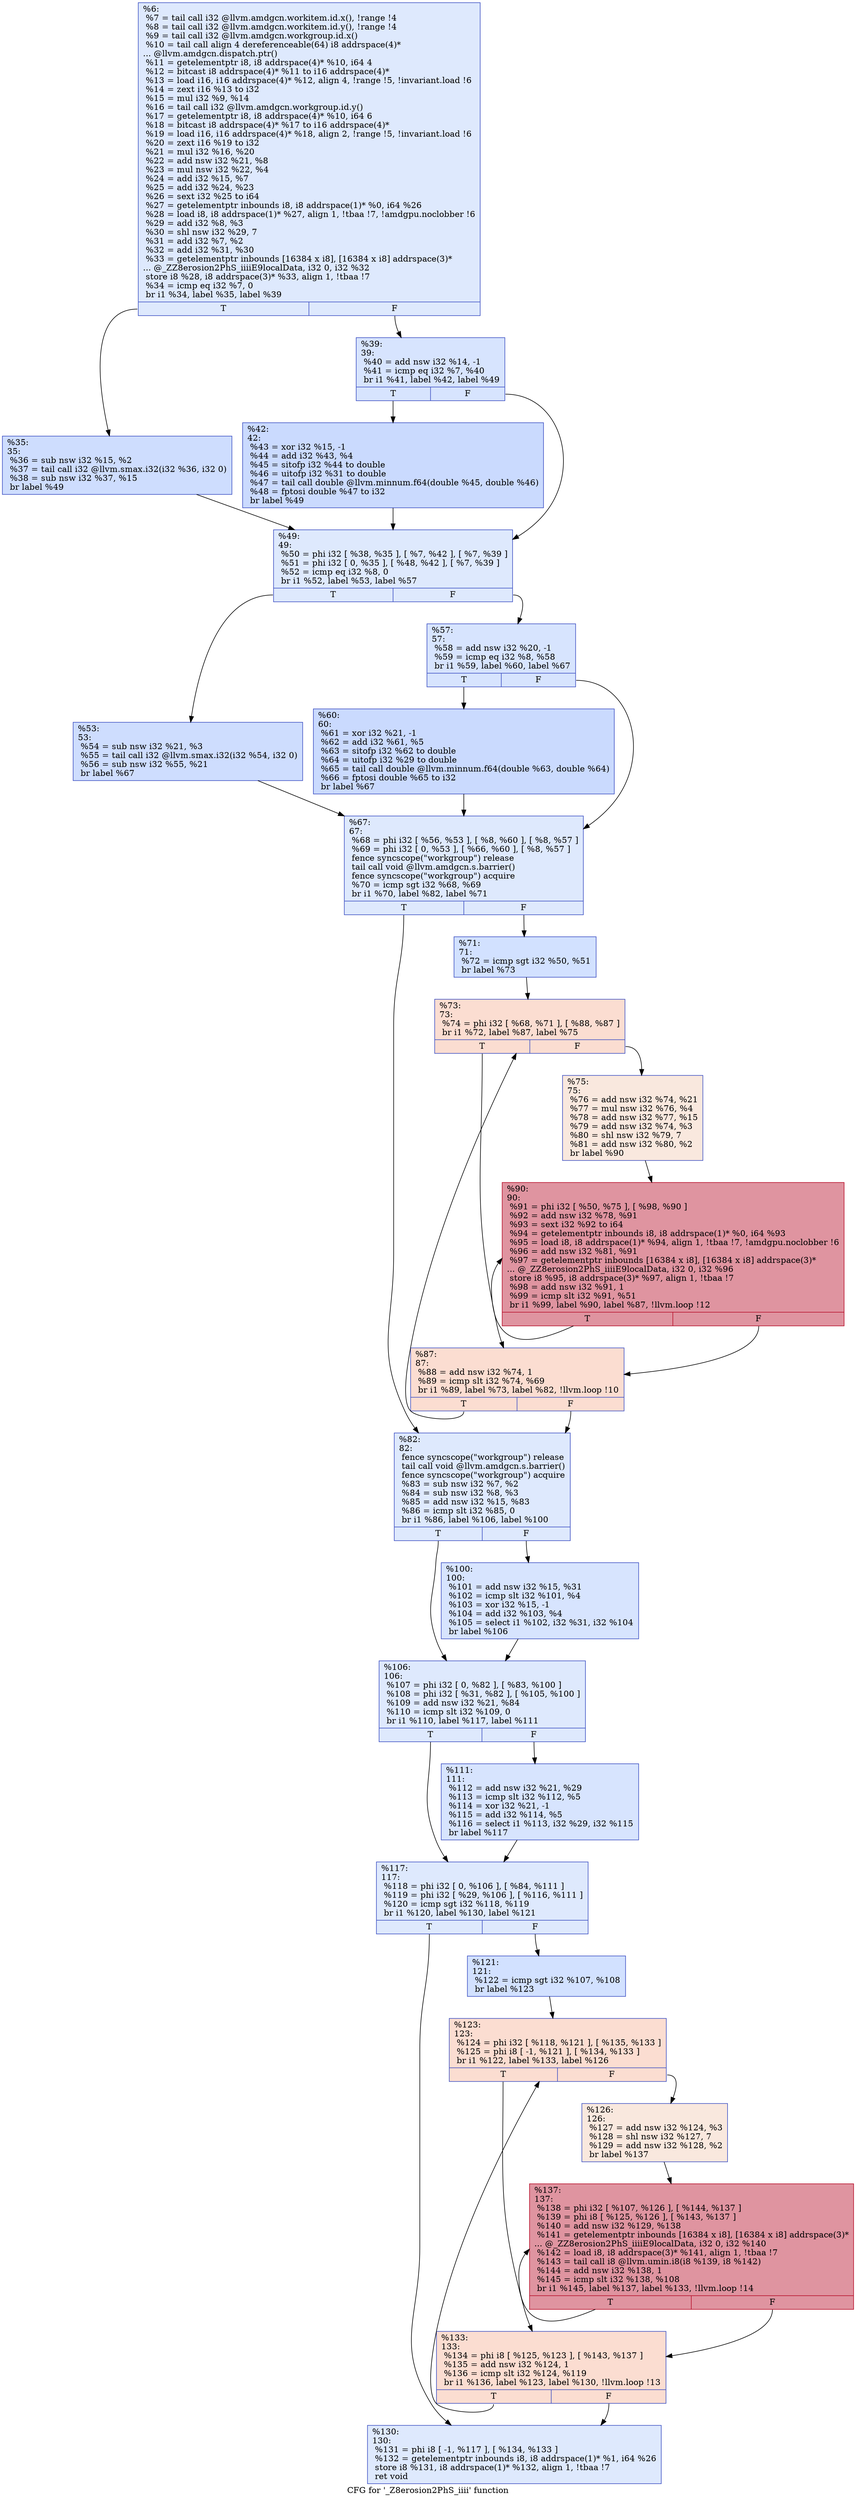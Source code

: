digraph "CFG for '_Z8erosion2PhS_iiii' function" {
	label="CFG for '_Z8erosion2PhS_iiii' function";

	Node0x475f9c0 [shape=record,color="#3d50c3ff", style=filled, fillcolor="#b5cdfa70",label="{%6:\l  %7 = tail call i32 @llvm.amdgcn.workitem.id.x(), !range !4\l  %8 = tail call i32 @llvm.amdgcn.workitem.id.y(), !range !4\l  %9 = tail call i32 @llvm.amdgcn.workgroup.id.x()\l  %10 = tail call align 4 dereferenceable(64) i8 addrspace(4)*\l... @llvm.amdgcn.dispatch.ptr()\l  %11 = getelementptr i8, i8 addrspace(4)* %10, i64 4\l  %12 = bitcast i8 addrspace(4)* %11 to i16 addrspace(4)*\l  %13 = load i16, i16 addrspace(4)* %12, align 4, !range !5, !invariant.load !6\l  %14 = zext i16 %13 to i32\l  %15 = mul i32 %9, %14\l  %16 = tail call i32 @llvm.amdgcn.workgroup.id.y()\l  %17 = getelementptr i8, i8 addrspace(4)* %10, i64 6\l  %18 = bitcast i8 addrspace(4)* %17 to i16 addrspace(4)*\l  %19 = load i16, i16 addrspace(4)* %18, align 2, !range !5, !invariant.load !6\l  %20 = zext i16 %19 to i32\l  %21 = mul i32 %16, %20\l  %22 = add nsw i32 %21, %8\l  %23 = mul nsw i32 %22, %4\l  %24 = add i32 %15, %7\l  %25 = add i32 %24, %23\l  %26 = sext i32 %25 to i64\l  %27 = getelementptr inbounds i8, i8 addrspace(1)* %0, i64 %26\l  %28 = load i8, i8 addrspace(1)* %27, align 1, !tbaa !7, !amdgpu.noclobber !6\l  %29 = add i32 %8, %3\l  %30 = shl nsw i32 %29, 7\l  %31 = add i32 %7, %2\l  %32 = add i32 %31, %30\l  %33 = getelementptr inbounds [16384 x i8], [16384 x i8] addrspace(3)*\l... @_ZZ8erosion2PhS_iiiiE9localData, i32 0, i32 %32\l  store i8 %28, i8 addrspace(3)* %33, align 1, !tbaa !7\l  %34 = icmp eq i32 %7, 0\l  br i1 %34, label %35, label %39\l|{<s0>T|<s1>F}}"];
	Node0x475f9c0:s0 -> Node0x47621b0;
	Node0x475f9c0:s1 -> Node0x47642f0;
	Node0x47621b0 [shape=record,color="#3d50c3ff", style=filled, fillcolor="#8fb1fe70",label="{%35:\l35:                                               \l  %36 = sub nsw i32 %15, %2\l  %37 = tail call i32 @llvm.smax.i32(i32 %36, i32 0)\l  %38 = sub nsw i32 %37, %15\l  br label %49\l}"];
	Node0x47621b0 -> Node0x47646f0;
	Node0x47642f0 [shape=record,color="#3d50c3ff", style=filled, fillcolor="#a5c3fe70",label="{%39:\l39:                                               \l  %40 = add nsw i32 %14, -1\l  %41 = icmp eq i32 %7, %40\l  br i1 %41, label %42, label %49\l|{<s0>T|<s1>F}}"];
	Node0x47642f0:s0 -> Node0x4764940;
	Node0x47642f0:s1 -> Node0x47646f0;
	Node0x4764940 [shape=record,color="#3d50c3ff", style=filled, fillcolor="#88abfd70",label="{%42:\l42:                                               \l  %43 = xor i32 %15, -1\l  %44 = add i32 %43, %4\l  %45 = sitofp i32 %44 to double\l  %46 = uitofp i32 %31 to double\l  %47 = tail call double @llvm.minnum.f64(double %45, double %46)\l  %48 = fptosi double %47 to i32\l  br label %49\l}"];
	Node0x4764940 -> Node0x47646f0;
	Node0x47646f0 [shape=record,color="#3d50c3ff", style=filled, fillcolor="#b5cdfa70",label="{%49:\l49:                                               \l  %50 = phi i32 [ %38, %35 ], [ %7, %42 ], [ %7, %39 ]\l  %51 = phi i32 [ 0, %35 ], [ %48, %42 ], [ %7, %39 ]\l  %52 = icmp eq i32 %8, 0\l  br i1 %52, label %53, label %57\l|{<s0>T|<s1>F}}"];
	Node0x47646f0:s0 -> Node0x4765150;
	Node0x47646f0:s1 -> Node0x47651a0;
	Node0x4765150 [shape=record,color="#3d50c3ff", style=filled, fillcolor="#8fb1fe70",label="{%53:\l53:                                               \l  %54 = sub nsw i32 %21, %3\l  %55 = tail call i32 @llvm.smax.i32(i32 %54, i32 0)\l  %56 = sub nsw i32 %55, %21\l  br label %67\l}"];
	Node0x4765150 -> Node0x4765570;
	Node0x47651a0 [shape=record,color="#3d50c3ff", style=filled, fillcolor="#a5c3fe70",label="{%57:\l57:                                               \l  %58 = add nsw i32 %20, -1\l  %59 = icmp eq i32 %8, %58\l  br i1 %59, label %60, label %67\l|{<s0>T|<s1>F}}"];
	Node0x47651a0:s0 -> Node0x4765750;
	Node0x47651a0:s1 -> Node0x4765570;
	Node0x4765750 [shape=record,color="#3d50c3ff", style=filled, fillcolor="#88abfd70",label="{%60:\l60:                                               \l  %61 = xor i32 %21, -1\l  %62 = add i32 %61, %5\l  %63 = sitofp i32 %62 to double\l  %64 = uitofp i32 %29 to double\l  %65 = tail call double @llvm.minnum.f64(double %63, double %64)\l  %66 = fptosi double %65 to i32\l  br label %67\l}"];
	Node0x4765750 -> Node0x4765570;
	Node0x4765570 [shape=record,color="#3d50c3ff", style=filled, fillcolor="#b5cdfa70",label="{%67:\l67:                                               \l  %68 = phi i32 [ %56, %53 ], [ %8, %60 ], [ %8, %57 ]\l  %69 = phi i32 [ 0, %53 ], [ %66, %60 ], [ %8, %57 ]\l  fence syncscope(\"workgroup\") release\l  tail call void @llvm.amdgcn.s.barrier()\l  fence syncscope(\"workgroup\") acquire\l  %70 = icmp sgt i32 %68, %69\l  br i1 %70, label %82, label %71\l|{<s0>T|<s1>F}}"];
	Node0x4765570:s0 -> Node0x4766310;
	Node0x4765570:s1 -> Node0x4766360;
	Node0x4766360 [shape=record,color="#3d50c3ff", style=filled, fillcolor="#9abbff70",label="{%71:\l71:                                               \l  %72 = icmp sgt i32 %50, %51\l  br label %73\l}"];
	Node0x4766360 -> Node0x4766530;
	Node0x4766530 [shape=record,color="#3d50c3ff", style=filled, fillcolor="#f7b39670",label="{%73:\l73:                                               \l  %74 = phi i32 [ %68, %71 ], [ %88, %87 ]\l  br i1 %72, label %87, label %75\l|{<s0>T|<s1>F}}"];
	Node0x4766530:s0 -> Node0x47665f0;
	Node0x4766530:s1 -> Node0x4766730;
	Node0x4766730 [shape=record,color="#3d50c3ff", style=filled, fillcolor="#f2cab570",label="{%75:\l75:                                               \l  %76 = add nsw i32 %74, %21\l  %77 = mul nsw i32 %76, %4\l  %78 = add nsw i32 %77, %15\l  %79 = add nsw i32 %74, %3\l  %80 = shl nsw i32 %79, 7\l  %81 = add nsw i32 %80, %2\l  br label %90\l}"];
	Node0x4766730 -> Node0x4766bd0;
	Node0x4766310 [shape=record,color="#3d50c3ff", style=filled, fillcolor="#b5cdfa70",label="{%82:\l82:                                               \l  fence syncscope(\"workgroup\") release\l  tail call void @llvm.amdgcn.s.barrier()\l  fence syncscope(\"workgroup\") acquire\l  %83 = sub nsw i32 %7, %2\l  %84 = sub nsw i32 %8, %3\l  %85 = add nsw i32 %15, %83\l  %86 = icmp slt i32 %85, 0\l  br i1 %86, label %106, label %100\l|{<s0>T|<s1>F}}"];
	Node0x4766310:s0 -> Node0x47670b0;
	Node0x4766310:s1 -> Node0x4767100;
	Node0x47665f0 [shape=record,color="#3d50c3ff", style=filled, fillcolor="#f7b39670",label="{%87:\l87:                                               \l  %88 = add nsw i32 %74, 1\l  %89 = icmp slt i32 %74, %69\l  br i1 %89, label %73, label %82, !llvm.loop !10\l|{<s0>T|<s1>F}}"];
	Node0x47665f0:s0 -> Node0x4766530;
	Node0x47665f0:s1 -> Node0x4766310;
	Node0x4766bd0 [shape=record,color="#b70d28ff", style=filled, fillcolor="#b70d2870",label="{%90:\l90:                                               \l  %91 = phi i32 [ %50, %75 ], [ %98, %90 ]\l  %92 = add nsw i32 %78, %91\l  %93 = sext i32 %92 to i64\l  %94 = getelementptr inbounds i8, i8 addrspace(1)* %0, i64 %93\l  %95 = load i8, i8 addrspace(1)* %94, align 1, !tbaa !7, !amdgpu.noclobber !6\l  %96 = add nsw i32 %81, %91\l  %97 = getelementptr inbounds [16384 x i8], [16384 x i8] addrspace(3)*\l... @_ZZ8erosion2PhS_iiiiE9localData, i32 0, i32 %96\l  store i8 %95, i8 addrspace(3)* %97, align 1, !tbaa !7\l  %98 = add nsw i32 %91, 1\l  %99 = icmp slt i32 %91, %51\l  br i1 %99, label %90, label %87, !llvm.loop !12\l|{<s0>T|<s1>F}}"];
	Node0x4766bd0:s0 -> Node0x4766bd0;
	Node0x4766bd0:s1 -> Node0x47665f0;
	Node0x4767100 [shape=record,color="#3d50c3ff", style=filled, fillcolor="#a5c3fe70",label="{%100:\l100:                                              \l  %101 = add nsw i32 %15, %31\l  %102 = icmp slt i32 %101, %4\l  %103 = xor i32 %15, -1\l  %104 = add i32 %103, %4\l  %105 = select i1 %102, i32 %31, i32 %104\l  br label %106\l}"];
	Node0x4767100 -> Node0x47670b0;
	Node0x47670b0 [shape=record,color="#3d50c3ff", style=filled, fillcolor="#b5cdfa70",label="{%106:\l106:                                              \l  %107 = phi i32 [ 0, %82 ], [ %83, %100 ]\l  %108 = phi i32 [ %31, %82 ], [ %105, %100 ]\l  %109 = add nsw i32 %21, %84\l  %110 = icmp slt i32 %109, 0\l  br i1 %110, label %117, label %111\l|{<s0>T|<s1>F}}"];
	Node0x47670b0:s0 -> Node0x4768270;
	Node0x47670b0:s1 -> Node0x47682c0;
	Node0x47682c0 [shape=record,color="#3d50c3ff", style=filled, fillcolor="#a5c3fe70",label="{%111:\l111:                                              \l  %112 = add nsw i32 %21, %29\l  %113 = icmp slt i32 %112, %5\l  %114 = xor i32 %21, -1\l  %115 = add i32 %114, %5\l  %116 = select i1 %113, i32 %29, i32 %115\l  br label %117\l}"];
	Node0x47682c0 -> Node0x4768270;
	Node0x4768270 [shape=record,color="#3d50c3ff", style=filled, fillcolor="#b5cdfa70",label="{%117:\l117:                                              \l  %118 = phi i32 [ 0, %106 ], [ %84, %111 ]\l  %119 = phi i32 [ %29, %106 ], [ %116, %111 ]\l  %120 = icmp sgt i32 %118, %119\l  br i1 %120, label %130, label %121\l|{<s0>T|<s1>F}}"];
	Node0x4768270:s0 -> Node0x4768910;
	Node0x4768270:s1 -> Node0x4768960;
	Node0x4768960 [shape=record,color="#3d50c3ff", style=filled, fillcolor="#9abbff70",label="{%121:\l121:                                              \l  %122 = icmp sgt i32 %107, %108\l  br label %123\l}"];
	Node0x4768960 -> Node0x4768af0;
	Node0x4768af0 [shape=record,color="#3d50c3ff", style=filled, fillcolor="#f7b39670",label="{%123:\l123:                                              \l  %124 = phi i32 [ %118, %121 ], [ %135, %133 ]\l  %125 = phi i8 [ -1, %121 ], [ %134, %133 ]\l  br i1 %122, label %133, label %126\l|{<s0>T|<s1>F}}"];
	Node0x4768af0:s0 -> Node0x4768bb0;
	Node0x4768af0:s1 -> Node0x4768e10;
	Node0x4768e10 [shape=record,color="#3d50c3ff", style=filled, fillcolor="#f2cab570",label="{%126:\l126:                                              \l  %127 = add nsw i32 %124, %3\l  %128 = shl nsw i32 %127, 7\l  %129 = add nsw i32 %128, %2\l  br label %137\l}"];
	Node0x4768e10 -> Node0x4765ae0;
	Node0x4768910 [shape=record,color="#3d50c3ff", style=filled, fillcolor="#b5cdfa70",label="{%130:\l130:                                              \l  %131 = phi i8 [ -1, %117 ], [ %134, %133 ]\l  %132 = getelementptr inbounds i8, i8 addrspace(1)* %1, i64 %26\l  store i8 %131, i8 addrspace(1)* %132, align 1, !tbaa !7\l  ret void\l}"];
	Node0x4768bb0 [shape=record,color="#3d50c3ff", style=filled, fillcolor="#f7b39670",label="{%133:\l133:                                              \l  %134 = phi i8 [ %125, %123 ], [ %143, %137 ]\l  %135 = add nsw i32 %124, 1\l  %136 = icmp slt i32 %124, %119\l  br i1 %136, label %123, label %130, !llvm.loop !13\l|{<s0>T|<s1>F}}"];
	Node0x4768bb0:s0 -> Node0x4768af0;
	Node0x4768bb0:s1 -> Node0x4768910;
	Node0x4765ae0 [shape=record,color="#b70d28ff", style=filled, fillcolor="#b70d2870",label="{%137:\l137:                                              \l  %138 = phi i32 [ %107, %126 ], [ %144, %137 ]\l  %139 = phi i8 [ %125, %126 ], [ %143, %137 ]\l  %140 = add nsw i32 %129, %138\l  %141 = getelementptr inbounds [16384 x i8], [16384 x i8] addrspace(3)*\l... @_ZZ8erosion2PhS_iiiiE9localData, i32 0, i32 %140\l  %142 = load i8, i8 addrspace(3)* %141, align 1, !tbaa !7\l  %143 = tail call i8 @llvm.umin.i8(i8 %139, i8 %142)\l  %144 = add nsw i32 %138, 1\l  %145 = icmp slt i32 %138, %108\l  br i1 %145, label %137, label %133, !llvm.loop !14\l|{<s0>T|<s1>F}}"];
	Node0x4765ae0:s0 -> Node0x4765ae0;
	Node0x4765ae0:s1 -> Node0x4768bb0;
}
